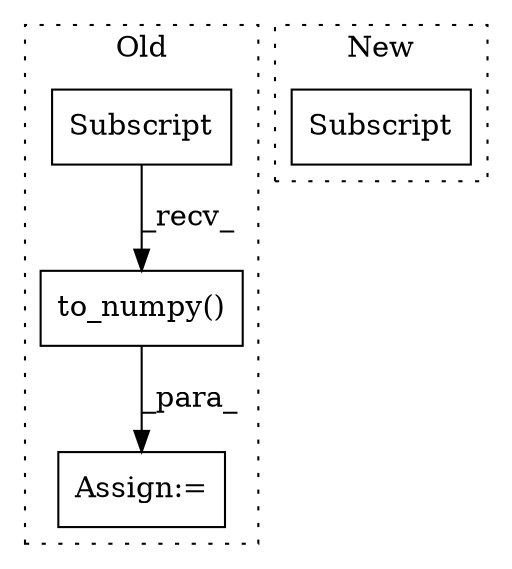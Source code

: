 digraph G {
subgraph cluster0 {
1 [label="to_numpy()" a="75" s="11657" l="55" shape="box"];
3 [label="Subscript" a="63" s="11657,0" l="44,0" shape="box"];
4 [label="Assign:=" a="68" s="11847" l="3" shape="box"];
label = "Old";
style="dotted";
}
subgraph cluster1 {
2 [label="Subscript" a="63" s="12011,0" l="29,0" shape="box"];
label = "New";
style="dotted";
}
1 -> 4 [label="_para_"];
3 -> 1 [label="_recv_"];
}